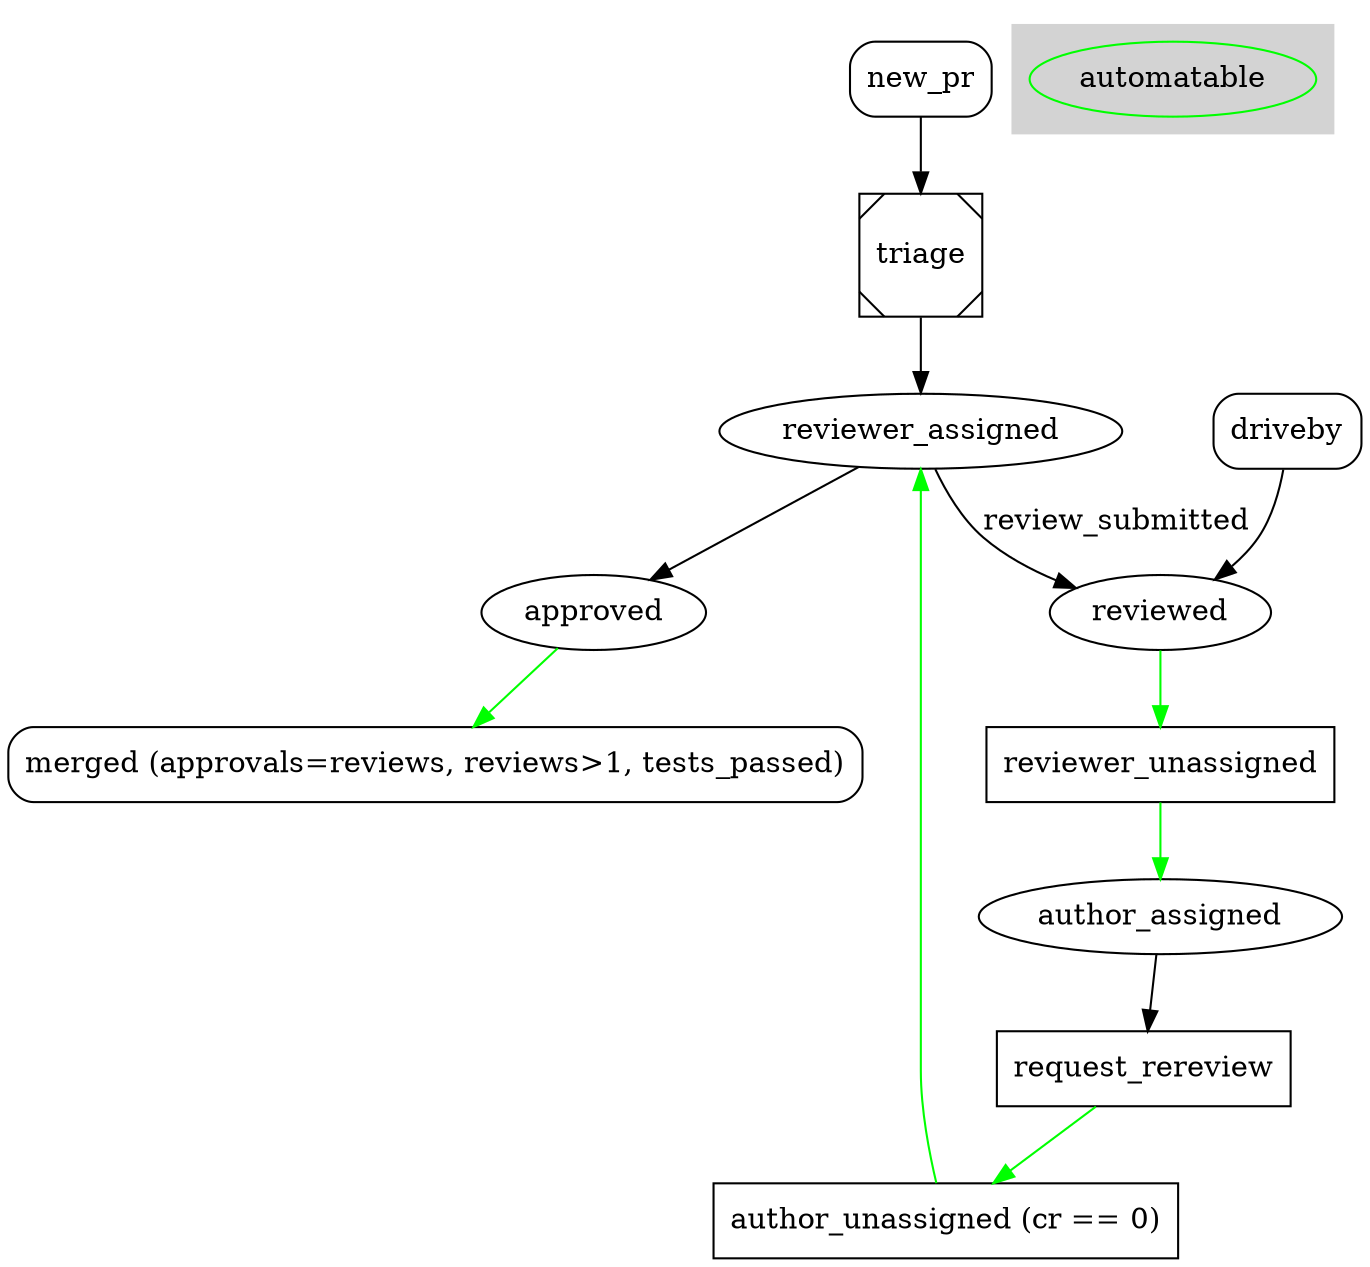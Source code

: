 digraph {
    new_pr [shape=box style=rounded]
    triage [shape=Msquare]
    reviewer_assigned
    reviewed
    driveby [shape=box style=rounded]
    reviewer_unassigned [shape=rectangle]
    author_assigned
    request_rereview [shape=rectangle]
    "author_unassigned (cr == 0)" [shape=rectangle]
    approved
    "merged (approvals=reviews, reviews>1, tests_passed)" [shape=box style=rounded]
    
    

    new_pr -> triage;
    
    triage -> reviewer_assigned;
    
    reviewer_assigned -> reviewed [label=review_submitted];
    reviewer_assigned -> approved;
    approved -> "merged (approvals=reviews, reviews>1, tests_passed)" [color=green];

    reviewed -> reviewer_unassigned [color=green];
    reviewer_unassigned -> author_assigned [color=green];
    author_assigned -> request_rereview;
    "author_unassigned (cr == 0)" -> reviewer_assigned [color=green];
    request_rereview -> "author_unassigned (cr == 0)" [color=green];
    
    driveby -> reviewed;
    
    subgraph cluster_0 {
        automatable [color=green]
        style=filled
        color=lightgrey
    }
}
